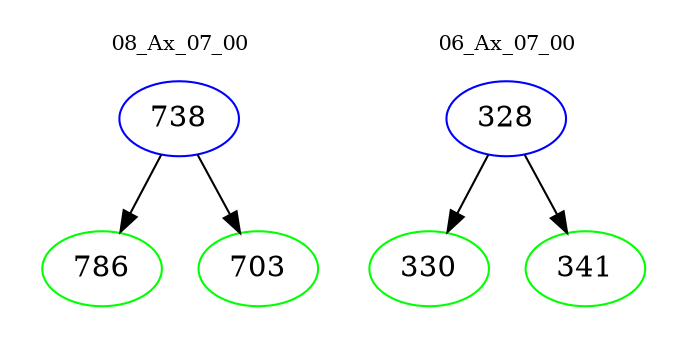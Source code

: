 digraph{
subgraph cluster_0 {
color = white
label = "08_Ax_07_00";
fontsize=10;
T0_738 [label="738", color="blue"]
T0_738 -> T0_786 [color="black"]
T0_786 [label="786", color="green"]
T0_738 -> T0_703 [color="black"]
T0_703 [label="703", color="green"]
}
subgraph cluster_1 {
color = white
label = "06_Ax_07_00";
fontsize=10;
T1_328 [label="328", color="blue"]
T1_328 -> T1_330 [color="black"]
T1_330 [label="330", color="green"]
T1_328 -> T1_341 [color="black"]
T1_341 [label="341", color="green"]
}
}
